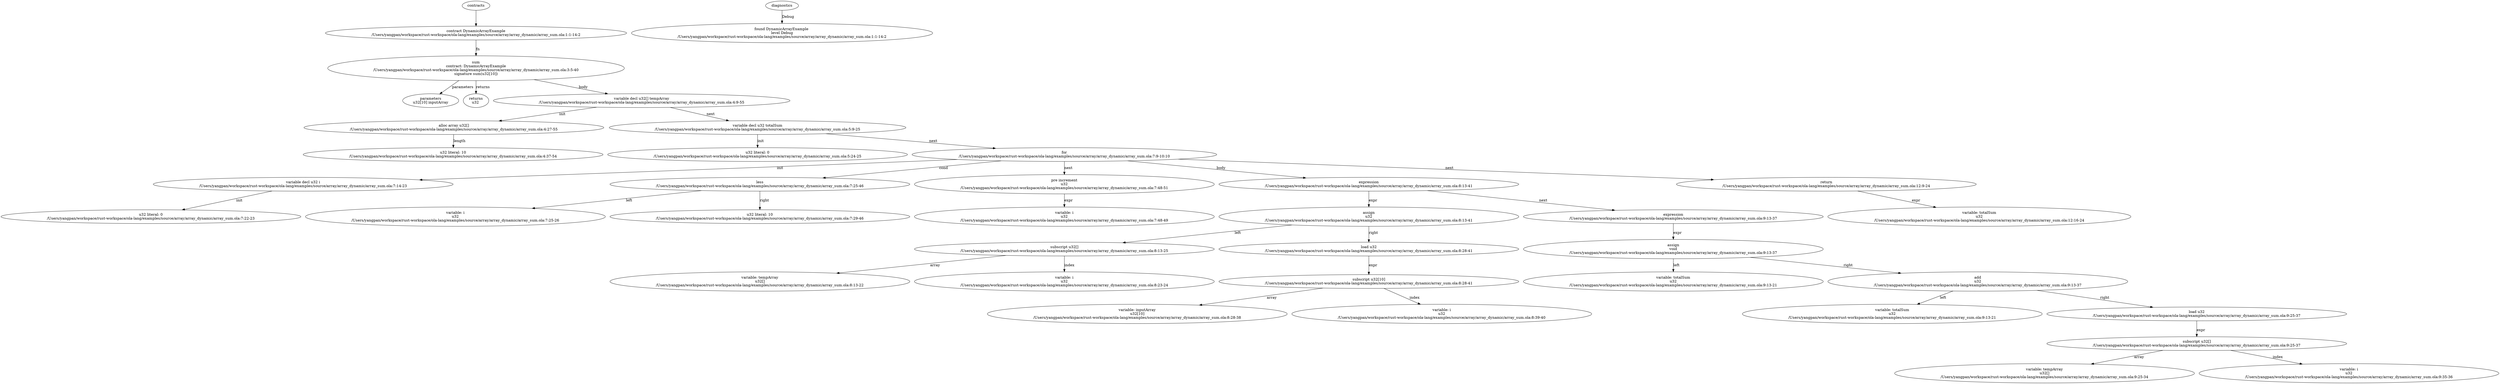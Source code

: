 strict digraph "/Users/yangpan/workspace/rust-workspace/ola-lang/examples/source/array/array_dynamic/array_sum.ola" {
	contract [label="contract DynamicArrayExample\n/Users/yangpan/workspace/rust-workspace/ola-lang/examples/source/array/array_dynamic/array_sum.ola:1:1-14:2"]
	sum [label="sum\ncontract: DynamicArrayExample\n/Users/yangpan/workspace/rust-workspace/ola-lang/examples/source/array/array_dynamic/array_sum.ola:3:5-40\nsignature sum(u32[10])"]
	parameters [label="parameters\nu32[10] inputArray"]
	returns [label="returns\nu32 "]
	var_decl [label="variable decl u32[] tempArray\n/Users/yangpan/workspace/rust-workspace/ola-lang/examples/source/array/array_dynamic/array_sum.ola:4:9-55"]
	alloc_array [label="alloc array u32[]\n/Users/yangpan/workspace/rust-workspace/ola-lang/examples/source/array/array_dynamic/array_sum.ola:4:27-55"]
	number_literal [label="u32 literal: 10\n/Users/yangpan/workspace/rust-workspace/ola-lang/examples/source/array/array_dynamic/array_sum.ola:4:37-54"]
	var_decl_8 [label="variable decl u32 totalSum\n/Users/yangpan/workspace/rust-workspace/ola-lang/examples/source/array/array_dynamic/array_sum.ola:5:9-25"]
	number_literal_9 [label="u32 literal: 0\n/Users/yangpan/workspace/rust-workspace/ola-lang/examples/source/array/array_dynamic/array_sum.ola:5:24-25"]
	for [label="for\n/Users/yangpan/workspace/rust-workspace/ola-lang/examples/source/array/array_dynamic/array_sum.ola:7:9-10:10"]
	var_decl_11 [label="variable decl u32 i\n/Users/yangpan/workspace/rust-workspace/ola-lang/examples/source/array/array_dynamic/array_sum.ola:7:14-23"]
	number_literal_12 [label="u32 literal: 0\n/Users/yangpan/workspace/rust-workspace/ola-lang/examples/source/array/array_dynamic/array_sum.ola:7:22-23"]
	less [label="less\n/Users/yangpan/workspace/rust-workspace/ola-lang/examples/source/array/array_dynamic/array_sum.ola:7:25-46"]
	variable [label="variable: i\nu32\n/Users/yangpan/workspace/rust-workspace/ola-lang/examples/source/array/array_dynamic/array_sum.ola:7:25-26"]
	number_literal_15 [label="u32 literal: 10\n/Users/yangpan/workspace/rust-workspace/ola-lang/examples/source/array/array_dynamic/array_sum.ola:7:29-46"]
	pre_increment [label="pre increment\nu32\n/Users/yangpan/workspace/rust-workspace/ola-lang/examples/source/array/array_dynamic/array_sum.ola:7:48-51"]
	variable_17 [label="variable: i\nu32\n/Users/yangpan/workspace/rust-workspace/ola-lang/examples/source/array/array_dynamic/array_sum.ola:7:48-49"]
	expr [label="expression\n/Users/yangpan/workspace/rust-workspace/ola-lang/examples/source/array/array_dynamic/array_sum.ola:8:13-41"]
	assign [label="assign\nu32\n/Users/yangpan/workspace/rust-workspace/ola-lang/examples/source/array/array_dynamic/array_sum.ola:8:13-41"]
	subscript [label="subscript u32[]\n/Users/yangpan/workspace/rust-workspace/ola-lang/examples/source/array/array_dynamic/array_sum.ola:8:13-25"]
	variable_21 [label="variable: tempArray\nu32[]\n/Users/yangpan/workspace/rust-workspace/ola-lang/examples/source/array/array_dynamic/array_sum.ola:8:13-22"]
	variable_22 [label="variable: i\nu32\n/Users/yangpan/workspace/rust-workspace/ola-lang/examples/source/array/array_dynamic/array_sum.ola:8:23-24"]
	load [label="load u32\n/Users/yangpan/workspace/rust-workspace/ola-lang/examples/source/array/array_dynamic/array_sum.ola:8:28-41"]
	subscript_24 [label="subscript u32[10]\n/Users/yangpan/workspace/rust-workspace/ola-lang/examples/source/array/array_dynamic/array_sum.ola:8:28-41"]
	variable_25 [label="variable: inputArray\nu32[10]\n/Users/yangpan/workspace/rust-workspace/ola-lang/examples/source/array/array_dynamic/array_sum.ola:8:28-38"]
	variable_26 [label="variable: i\nu32\n/Users/yangpan/workspace/rust-workspace/ola-lang/examples/source/array/array_dynamic/array_sum.ola:8:39-40"]
	expr_27 [label="expression\n/Users/yangpan/workspace/rust-workspace/ola-lang/examples/source/array/array_dynamic/array_sum.ola:9:13-37"]
	assign_28 [label="assign\nvoid\n/Users/yangpan/workspace/rust-workspace/ola-lang/examples/source/array/array_dynamic/array_sum.ola:9:13-37"]
	variable_29 [label="variable: totalSum\nu32\n/Users/yangpan/workspace/rust-workspace/ola-lang/examples/source/array/array_dynamic/array_sum.ola:9:13-21"]
	add [label="add\nu32\n/Users/yangpan/workspace/rust-workspace/ola-lang/examples/source/array/array_dynamic/array_sum.ola:9:13-37"]
	variable_31 [label="variable: totalSum\nu32\n/Users/yangpan/workspace/rust-workspace/ola-lang/examples/source/array/array_dynamic/array_sum.ola:9:13-21"]
	load_32 [label="load u32\n/Users/yangpan/workspace/rust-workspace/ola-lang/examples/source/array/array_dynamic/array_sum.ola:9:25-37"]
	subscript_33 [label="subscript u32[]\n/Users/yangpan/workspace/rust-workspace/ola-lang/examples/source/array/array_dynamic/array_sum.ola:9:25-37"]
	variable_34 [label="variable: tempArray\nu32[]\n/Users/yangpan/workspace/rust-workspace/ola-lang/examples/source/array/array_dynamic/array_sum.ola:9:25-34"]
	variable_35 [label="variable: i\nu32\n/Users/yangpan/workspace/rust-workspace/ola-lang/examples/source/array/array_dynamic/array_sum.ola:9:35-36"]
	return [label="return\n/Users/yangpan/workspace/rust-workspace/ola-lang/examples/source/array/array_dynamic/array_sum.ola:12:9-24"]
	variable_37 [label="variable: totalSum\nu32\n/Users/yangpan/workspace/rust-workspace/ola-lang/examples/source/array/array_dynamic/array_sum.ola:12:16-24"]
	diagnostic [label="found DynamicArrayExample \nlevel Debug\n/Users/yangpan/workspace/rust-workspace/ola-lang/examples/source/array/array_dynamic/array_sum.ola:1:1-14:2"]
	contracts -> contract
	contract -> sum [label="fn"]
	sum -> parameters [label="parameters"]
	sum -> returns [label="returns"]
	sum -> var_decl [label="body"]
	var_decl -> alloc_array [label="init"]
	alloc_array -> number_literal [label="length"]
	var_decl -> var_decl_8 [label="next"]
	var_decl_8 -> number_literal_9 [label="init"]
	var_decl_8 -> for [label="next"]
	for -> var_decl_11 [label="init"]
	var_decl_11 -> number_literal_12 [label="init"]
	for -> less [label="cond"]
	less -> variable [label="left"]
	less -> number_literal_15 [label="right"]
	for -> pre_increment [label="next"]
	pre_increment -> variable_17 [label="expr"]
	for -> expr [label="body"]
	expr -> assign [label="expr"]
	assign -> subscript [label="left"]
	subscript -> variable_21 [label="array"]
	subscript -> variable_22 [label="index"]
	assign -> load [label="right"]
	load -> subscript_24 [label="expr"]
	subscript_24 -> variable_25 [label="array"]
	subscript_24 -> variable_26 [label="index"]
	expr -> expr_27 [label="next"]
	expr_27 -> assign_28 [label="expr"]
	assign_28 -> variable_29 [label="left"]
	assign_28 -> add [label="right"]
	add -> variable_31 [label="left"]
	add -> load_32 [label="right"]
	load_32 -> subscript_33 [label="expr"]
	subscript_33 -> variable_34 [label="array"]
	subscript_33 -> variable_35 [label="index"]
	for -> return [label="next"]
	return -> variable_37 [label="expr"]
	diagnostics -> diagnostic [label="Debug"]
}
